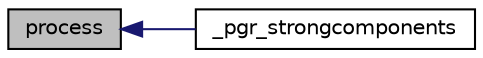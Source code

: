 digraph "process"
{
  edge [fontname="Helvetica",fontsize="10",labelfontname="Helvetica",labelfontsize="10"];
  node [fontname="Helvetica",fontsize="10",shape=record];
  rankdir="LR";
  Node68 [label="process",height=0.2,width=0.4,color="black", fillcolor="grey75", style="filled", fontcolor="black"];
  Node68 -> Node69 [dir="back",color="midnightblue",fontsize="10",style="solid",fontname="Helvetica"];
  Node69 [label="_pgr_strongcomponents",height=0.2,width=0.4,color="black", fillcolor="white", style="filled",URL="$strongComponents_8c.html#aeaf450f9a2f907b96093b5c5a492d24f"];
}
